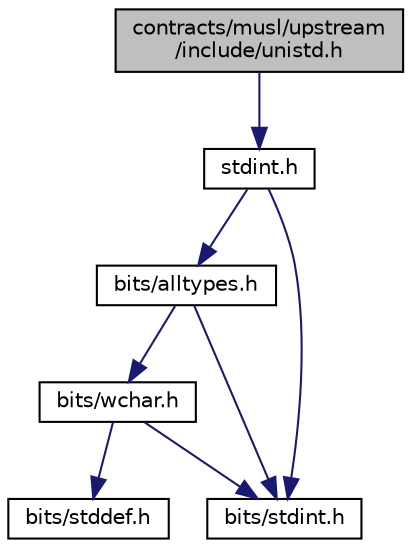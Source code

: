 digraph "contracts/musl/upstream/include/unistd.h"
{
  edge [fontname="Helvetica",fontsize="10",labelfontname="Helvetica",labelfontsize="10"];
  node [fontname="Helvetica",fontsize="10",shape=record];
  Node0 [label="contracts/musl/upstream\l/include/unistd.h",height=0.2,width=0.4,color="black", fillcolor="grey75", style="filled", fontcolor="black"];
  Node0 -> Node1 [color="midnightblue",fontsize="10",style="solid"];
  Node1 [label="stdint.h",height=0.2,width=0.4,color="black", fillcolor="white", style="filled",URL="$musl_2upstream_2include_2stdint_8h_source.html"];
  Node1 -> Node2 [color="midnightblue",fontsize="10",style="solid"];
  Node2 [label="bits/alltypes.h",height=0.2,width=0.4,color="black", fillcolor="white", style="filled",URL="$alltypes_8h_source.html"];
  Node2 -> Node3 [color="midnightblue",fontsize="10",style="solid"];
  Node3 [label="bits/wchar.h",height=0.2,width=0.4,color="black", fillcolor="white", style="filled",URL="$musl_2upstream_2include_2bits_2wchar_8h_source.html"];
  Node3 -> Node4 [color="midnightblue",fontsize="10",style="solid"];
  Node4 [label="bits/stdint.h",height=0.2,width=0.4,color="black", fillcolor="white", style="filled",URL="$musl_2upstream_2include_2bits_2stdint_8h_source.html"];
  Node3 -> Node5 [color="midnightblue",fontsize="10",style="solid"];
  Node5 [label="bits/stddef.h",height=0.2,width=0.4,color="black", fillcolor="white", style="filled",URL="$musl_2upstream_2include_2bits_2stddef_8h_source.html"];
  Node2 -> Node4 [color="midnightblue",fontsize="10",style="solid"];
  Node1 -> Node4 [color="midnightblue",fontsize="10",style="solid"];
}
